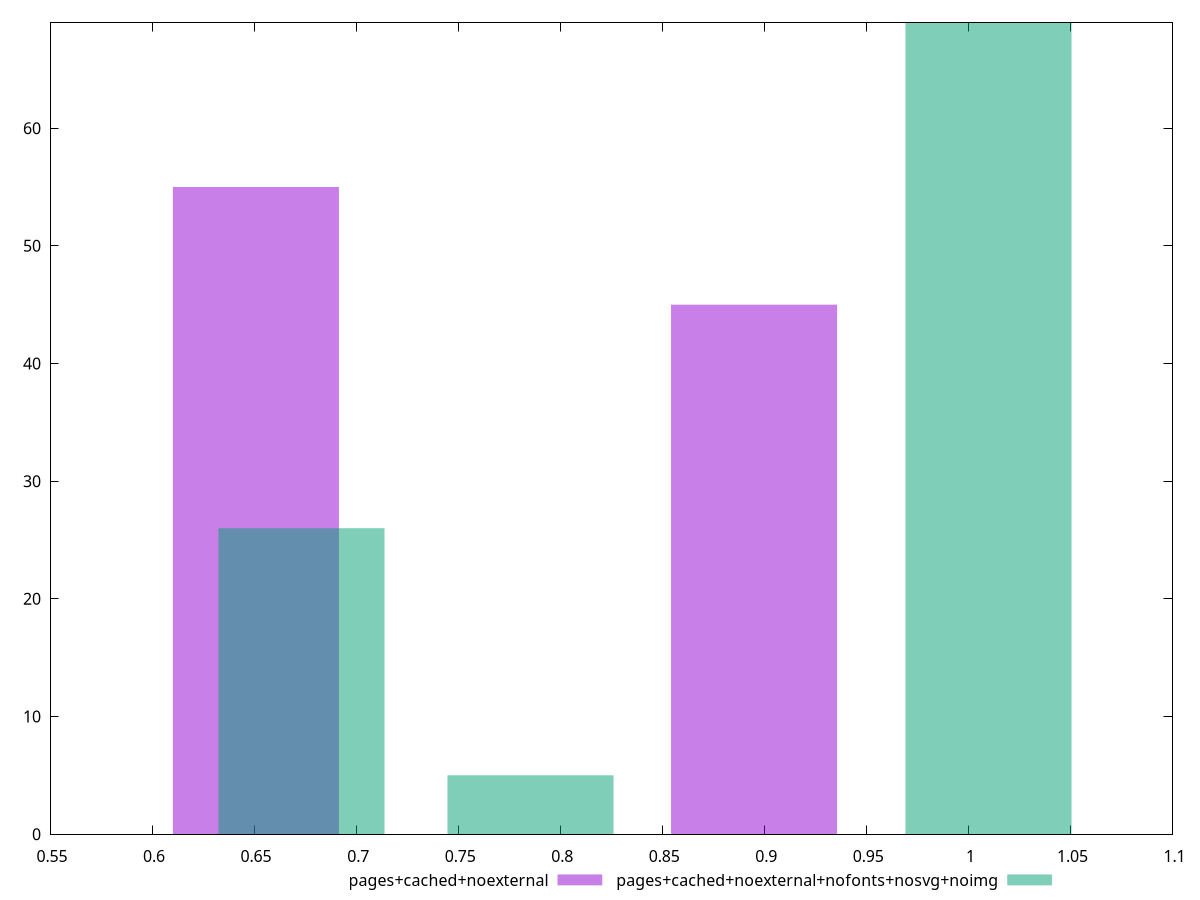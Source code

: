 $_pagesCachedNoexternal <<EOF
0.6508912599374552 55
0.8949754824140009 45
EOF
$_pagesCachedNoexternalNofontsNosvgNoimg <<EOF
1.0098412824324787 69
0.6732275216216526 26
0.7854321085585946 5
EOF
set key outside below
set terminal pngcairo
set output "report_00005_2020-11-02T22-26-11.212Z/render-blocking-resources/render-blocking-resources_pages+cached+noexternal_pages+cached+noexternal+nofonts+nosvg+noimg+hist.png"
set boxwidth 0.0813614074921819
set style fill transparent solid 0.5 noborder
set yrange [0:69]
plot $_pagesCachedNoexternal title "pages+cached+noexternal" with boxes ,$_pagesCachedNoexternalNofontsNosvgNoimg title "pages+cached+noexternal+nofonts+nosvg+noimg" with boxes ,